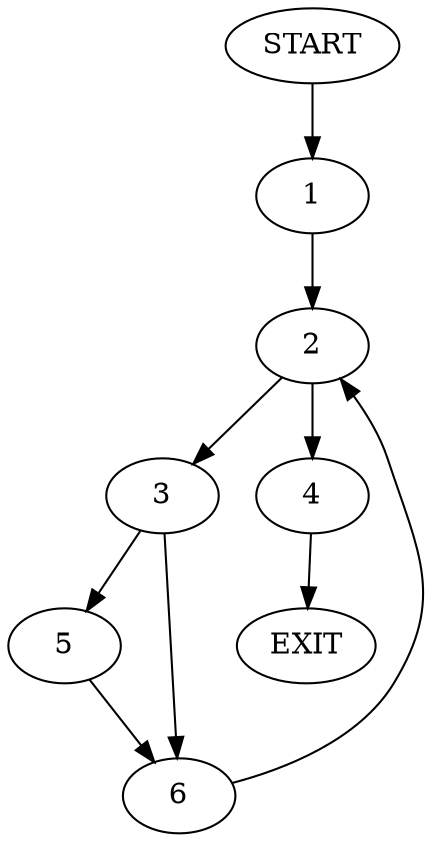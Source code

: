 digraph {
0 [label="START"];
1;
2;
3;
4;
5;
6;
7 [label="EXIT"];
0 -> 1;
1 -> 2;
2 -> 3;
2 -> 4;
4 -> 7;
3 -> 5;
3 -> 6;
6 -> 2;
5 -> 6;
}